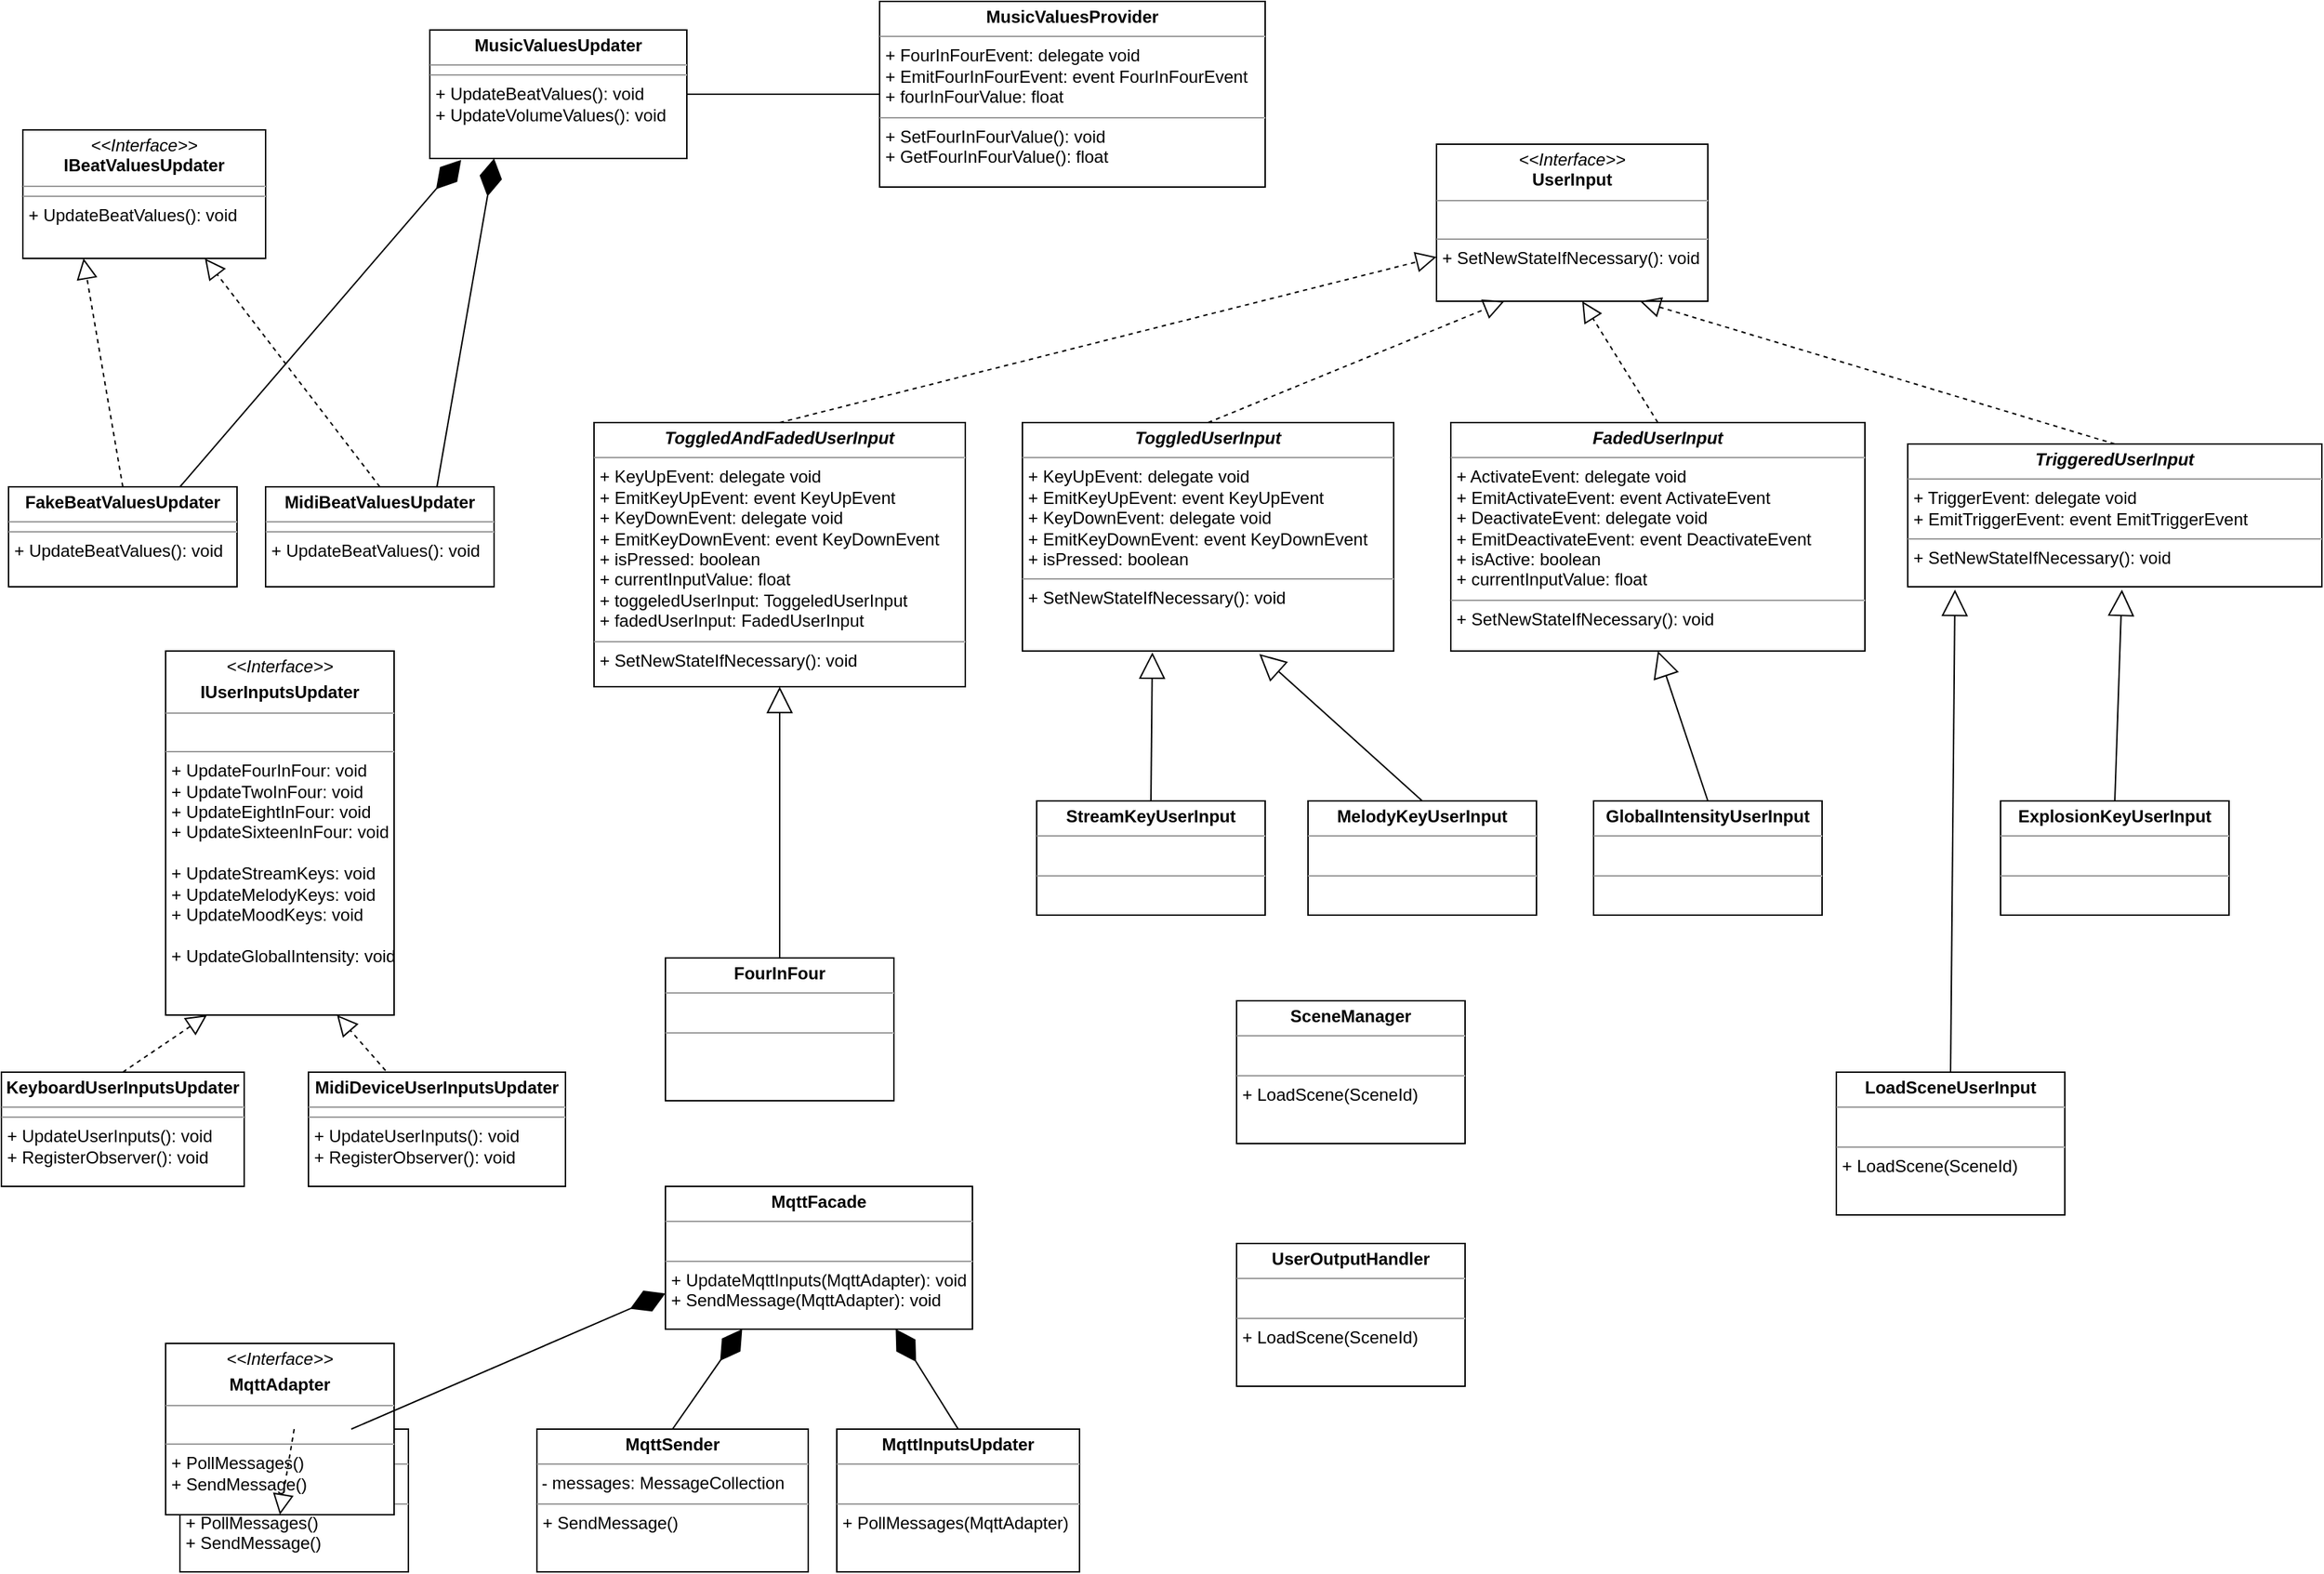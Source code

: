 <mxfile version="13.3.5" type="github">
  <diagram id="kDup70aPqAmlONpFN8vK" name="Page-1">
    <mxGraphModel dx="1038" dy="547" grid="1" gridSize="10" guides="1" tooltips="1" connect="1" arrows="1" fold="1" page="1" pageScale="1" pageWidth="850" pageHeight="1100" math="0" shadow="0">
      <root>
        <mxCell id="0" />
        <mxCell id="1" parent="0" />
        <mxCell id="IexDdL5BKOaNLtybtklX-1" value="&lt;p style=&quot;margin: 0px ; margin-top: 4px ; text-align: center&quot;&gt;&lt;b&gt;MidiBeatValuesUpdater&lt;/b&gt;&lt;br&gt;&lt;/p&gt;&lt;hr size=&quot;1&quot;&gt;&lt;hr size=&quot;1&quot;&gt;&lt;p style=&quot;margin: 0px ; margin-left: 4px&quot;&gt;+ UpdateBeatValues(): void&lt;br&gt;&lt;/p&gt;" style="verticalAlign=top;align=left;overflow=fill;fontSize=12;fontFamily=Helvetica;html=1;" parent="1" vertex="1">
          <mxGeometry x="220" y="450" width="160" height="70" as="geometry" />
        </mxCell>
        <mxCell id="IexDdL5BKOaNLtybtklX-3" value="&lt;p style=&quot;margin: 0px ; margin-top: 4px ; text-align: center&quot;&gt;&lt;i&gt;&amp;lt;&amp;lt;Interface&amp;gt;&amp;gt;&lt;/i&gt;&lt;br&gt;&lt;b&gt;IBeatValuesUpdater&lt;/b&gt;&lt;/p&gt;&lt;hr size=&quot;1&quot;&gt;&lt;hr size=&quot;1&quot;&gt;&lt;p style=&quot;margin: 0px ; margin-left: 4px&quot;&gt;+ UpdateBeatValues(): void&lt;/p&gt;" style="verticalAlign=top;align=left;overflow=fill;fontSize=12;fontFamily=Helvetica;html=1;" parent="1" vertex="1">
          <mxGeometry x="50" y="200" width="170" height="90" as="geometry" />
        </mxCell>
        <mxCell id="IexDdL5BKOaNLtybtklX-4" value="&lt;p style=&quot;margin: 0px ; margin-top: 4px ; text-align: center&quot;&gt;&lt;b&gt;FakeBeatValuesUpdater&lt;/b&gt;&lt;br&gt;&lt;/p&gt;&lt;hr size=&quot;1&quot;&gt;&lt;hr size=&quot;1&quot;&gt;&lt;p style=&quot;margin: 0px ; margin-left: 4px&quot;&gt;+ UpdateBeatValues(): void&lt;br&gt;&lt;/p&gt;" style="verticalAlign=top;align=left;overflow=fill;fontSize=12;fontFamily=Helvetica;html=1;" parent="1" vertex="1">
          <mxGeometry x="40" y="450" width="160" height="70" as="geometry" />
        </mxCell>
        <mxCell id="IexDdL5BKOaNLtybtklX-6" value="" style="endArrow=block;dashed=1;endFill=0;endSize=12;html=1;entryX=0.25;entryY=1;entryDx=0;entryDy=0;exitX=0.5;exitY=0;exitDx=0;exitDy=0;" parent="1" source="IexDdL5BKOaNLtybtklX-4" target="IexDdL5BKOaNLtybtklX-3" edge="1">
          <mxGeometry width="160" relative="1" as="geometry">
            <mxPoint x="100" y="420" as="sourcePoint" />
            <mxPoint x="390" y="320" as="targetPoint" />
          </mxGeometry>
        </mxCell>
        <mxCell id="IexDdL5BKOaNLtybtklX-7" value="" style="endArrow=block;dashed=1;endFill=0;endSize=12;html=1;entryX=0.75;entryY=1;entryDx=0;entryDy=0;exitX=0.5;exitY=0;exitDx=0;exitDy=0;" parent="1" source="IexDdL5BKOaNLtybtklX-1" target="IexDdL5BKOaNLtybtklX-3" edge="1">
          <mxGeometry width="160" relative="1" as="geometry">
            <mxPoint x="120" y="460" as="sourcePoint" />
            <mxPoint x="162.5" y="370" as="targetPoint" />
          </mxGeometry>
        </mxCell>
        <mxCell id="IexDdL5BKOaNLtybtklX-9" value="&lt;p style=&quot;margin: 0px ; margin-top: 4px ; text-align: center&quot;&gt;&lt;b&gt;MusicValuesUpdater&lt;/b&gt;&lt;br&gt;&lt;/p&gt;&lt;hr size=&quot;1&quot;&gt;&lt;hr size=&quot;1&quot;&gt;&lt;p style=&quot;margin: 0px ; margin-left: 4px&quot;&gt;+ UpdateBeatValues(): void&lt;/p&gt;&lt;p style=&quot;margin: 0px ; margin-left: 4px&quot;&gt;+ UpdateVolumeValues(): void&lt;/p&gt;" style="verticalAlign=top;align=left;overflow=fill;fontSize=12;fontFamily=Helvetica;html=1;" parent="1" vertex="1">
          <mxGeometry x="335" y="130" width="180" height="90" as="geometry" />
        </mxCell>
        <mxCell id="IexDdL5BKOaNLtybtklX-12" value="" style="endArrow=diamondThin;endFill=1;endSize=24;html=1;exitX=0.75;exitY=0;exitDx=0;exitDy=0;entryX=0.25;entryY=1;entryDx=0;entryDy=0;" parent="1" source="IexDdL5BKOaNLtybtklX-1" target="IexDdL5BKOaNLtybtklX-9" edge="1">
          <mxGeometry width="160" relative="1" as="geometry">
            <mxPoint x="540" y="350" as="sourcePoint" />
            <mxPoint x="700" y="350" as="targetPoint" />
          </mxGeometry>
        </mxCell>
        <mxCell id="IexDdL5BKOaNLtybtklX-15" value="&lt;p style=&quot;margin: 0px ; margin-top: 4px ; text-align: center&quot;&gt;&lt;b&gt;MusicValuesProvider&lt;/b&gt;&lt;/p&gt;&lt;hr size=&quot;1&quot;&gt;&lt;p style=&quot;margin: 0px ; margin-left: 4px&quot;&gt;+ FourInFourEvent: delegate void&lt;br&gt;&lt;/p&gt;&lt;p style=&quot;margin: 0px ; margin-left: 4px&quot;&gt;+ EmitFourInFourEvent: event FourInFourEvent&lt;br&gt;&lt;/p&gt;&lt;p style=&quot;margin: 0px ; margin-left: 4px&quot;&gt;+ fourInFourValue: float&lt;/p&gt;&lt;hr size=&quot;1&quot;&gt;&lt;p style=&quot;margin: 0px ; margin-left: 4px&quot;&gt;+ SetFourInFourValue(): void&lt;/p&gt;&lt;p style=&quot;margin: 0px ; margin-left: 4px&quot;&gt;+ GetFourInFourValue(): float&lt;/p&gt;" style="verticalAlign=top;align=left;overflow=fill;fontSize=12;fontFamily=Helvetica;html=1;" parent="1" vertex="1">
          <mxGeometry x="650" y="110" width="270" height="130" as="geometry" />
        </mxCell>
        <mxCell id="IexDdL5BKOaNLtybtklX-16" value="" style="endArrow=none;html=1;edgeStyle=orthogonalEdgeStyle;entryX=0;entryY=0.5;entryDx=0;entryDy=0;exitX=1;exitY=0.5;exitDx=0;exitDy=0;" parent="1" source="IexDdL5BKOaNLtybtklX-9" target="IexDdL5BKOaNLtybtklX-15" edge="1">
          <mxGeometry relative="1" as="geometry">
            <mxPoint x="500" y="380" as="sourcePoint" />
            <mxPoint x="660" y="380" as="targetPoint" />
          </mxGeometry>
        </mxCell>
        <mxCell id="_s8e9NvMkZ89bHvfG3n6-1" value="&lt;p style=&quot;margin: 0px ; margin-top: 4px ; text-align: center&quot;&gt;&lt;i&gt;&lt;b&gt;FadedUserInput&lt;/b&gt;&lt;/i&gt;&lt;/p&gt;&lt;hr size=&quot;1&quot;&gt;&lt;p style=&quot;margin: 0px ; margin-left: 4px&quot;&gt;+ ActivateEvent: delegate void&lt;/p&gt;&lt;p style=&quot;margin: 0px ; margin-left: 4px&quot;&gt;+ EmitActivateEvent: event ActivateEvent&lt;/p&gt;&lt;p style=&quot;margin: 0px ; margin-left: 4px&quot;&gt;+ DeactivateEvent: delegate void&lt;br&gt;&lt;/p&gt;&lt;p style=&quot;margin: 0px ; margin-left: 4px&quot;&gt;+ EmitDeactivateEvent: event DeactivateEvent&lt;/p&gt;&lt;p style=&quot;margin: 0px ; margin-left: 4px&quot;&gt;+ isActive: boolean&lt;/p&gt;&lt;p style=&quot;margin: 0px ; margin-left: 4px&quot;&gt;+ currentInputValue: float&lt;br&gt;&lt;/p&gt;&lt;hr size=&quot;1&quot;&gt;&lt;p style=&quot;margin: 0px ; margin-left: 4px&quot;&gt;+ SetNewStateIfNecessary(): void&lt;br&gt;&lt;/p&gt;" style="verticalAlign=top;align=left;overflow=fill;fontSize=12;fontFamily=Helvetica;html=1;" parent="1" vertex="1">
          <mxGeometry x="1050" y="405" width="290" height="160" as="geometry" />
        </mxCell>
        <mxCell id="_s8e9NvMkZ89bHvfG3n6-2" value="&lt;p style=&quot;margin: 0px ; margin-top: 4px ; text-align: center&quot;&gt;&lt;i&gt;&amp;lt;&amp;lt;Interface&amp;gt;&amp;gt;&lt;/i&gt;&lt;/p&gt;&lt;p style=&quot;margin: 0px ; margin-top: 4px ; text-align: center&quot;&gt;&lt;b&gt;IUserInputsUpdater&lt;/b&gt;&lt;/p&gt;&lt;hr size=&quot;1&quot;&gt;&lt;p style=&quot;margin: 0px ; margin-left: 4px&quot;&gt;&lt;br&gt;&lt;/p&gt;&lt;hr size=&quot;1&quot;&gt;&lt;p style=&quot;margin: 0px ; margin-left: 4px&quot;&gt;+ UpdateFourInFour: void&lt;/p&gt;&lt;p style=&quot;margin: 0px ; margin-left: 4px&quot;&gt;+ UpdateTwoInFour: void&lt;/p&gt;&lt;p style=&quot;margin: 0px ; margin-left: 4px&quot;&gt;+ UpdateEightInFour: void&lt;/p&gt;&lt;p style=&quot;margin: 0px ; margin-left: 4px&quot;&gt;+ UpdateSixteenInFour: void&lt;br&gt;&lt;/p&gt;&lt;p style=&quot;margin: 0px ; margin-left: 4px&quot;&gt;&lt;br&gt;&lt;/p&gt;&lt;p style=&quot;margin: 0px ; margin-left: 4px&quot;&gt;+ UpdateStreamKeys: void&lt;/p&gt;&lt;p style=&quot;margin: 0px ; margin-left: 4px&quot;&gt;+ UpdateMelodyKeys: void&lt;/p&gt;&lt;p style=&quot;margin: 0px ; margin-left: 4px&quot;&gt;+ UpdateMoodKeys: void&lt;/p&gt;&lt;p style=&quot;margin: 0px ; margin-left: 4px&quot;&gt;&lt;br&gt;&lt;/p&gt;&lt;p style=&quot;margin: 0px ; margin-left: 4px&quot;&gt;+ UpdateGlobalIntensity: void&lt;/p&gt;&lt;p style=&quot;margin: 0px ; margin-left: 4px&quot;&gt;&lt;br&gt;&lt;/p&gt;&lt;p style=&quot;margin: 0px ; margin-left: 4px&quot;&gt;&lt;br&gt;&lt;/p&gt;" style="verticalAlign=top;align=left;overflow=fill;fontSize=12;fontFamily=Helvetica;html=1;" parent="1" vertex="1">
          <mxGeometry x="150" y="565" width="160" height="255" as="geometry" />
        </mxCell>
        <mxCell id="p0SsCodFUb69BNhrjL_O-1" value="&lt;p style=&quot;margin: 0px ; margin-top: 4px ; text-align: center&quot;&gt;&lt;b&gt;MelodyKeyUserInput&lt;/b&gt;&lt;/p&gt;&lt;hr size=&quot;1&quot;&gt;&lt;p style=&quot;margin: 0px ; margin-left: 4px&quot;&gt;&lt;br&gt;&lt;/p&gt;&lt;hr size=&quot;1&quot;&gt;&lt;p style=&quot;margin: 0px ; margin-left: 4px&quot;&gt;&lt;br&gt;&lt;/p&gt;" style="verticalAlign=top;align=left;overflow=fill;fontSize=12;fontFamily=Helvetica;html=1;" parent="1" vertex="1">
          <mxGeometry x="950" y="670" width="160" height="80" as="geometry" />
        </mxCell>
        <mxCell id="p0SsCodFUb69BNhrjL_O-2" value="&lt;p style=&quot;margin: 0px ; margin-top: 4px ; text-align: center&quot;&gt;&lt;i&gt;&lt;b&gt;ToggledUserInput&lt;/b&gt;&lt;/i&gt;&lt;/p&gt;&lt;hr size=&quot;1&quot;&gt;&lt;p style=&quot;margin: 0px ; margin-left: 4px&quot;&gt;+ KeyUpEvent: delegate void&lt;/p&gt;&lt;p style=&quot;margin: 0px ; margin-left: 4px&quot;&gt;+ EmitKeyUpEvent: event KeyUpEvent&lt;/p&gt;&lt;p style=&quot;margin: 0px ; margin-left: 4px&quot;&gt;+ KeyDownEvent: delegate void&lt;br&gt;&lt;/p&gt;&lt;p style=&quot;margin: 0px ; margin-left: 4px&quot;&gt;+ EmitKeyDownEvent: event KeyDownEvent&lt;/p&gt;&lt;p style=&quot;margin: 0px ; margin-left: 4px&quot;&gt;+ isPressed: boolean&lt;br&gt;&lt;/p&gt;&lt;hr size=&quot;1&quot;&gt;&lt;p style=&quot;margin: 0px ; margin-left: 4px&quot;&gt;+ SetNewStateIfNecessary(): void&lt;br&gt;&lt;/p&gt;" style="verticalAlign=top;align=left;overflow=fill;fontSize=12;fontFamily=Helvetica;html=1;" parent="1" vertex="1">
          <mxGeometry x="750" y="405" width="260" height="160" as="geometry" />
        </mxCell>
        <mxCell id="p0SsCodFUb69BNhrjL_O-4" value="Extends" style="endArrow=block;endSize=16;endFill=0;entryX=0.638;entryY=1.013;entryDx=0;entryDy=0;exitX=0.5;exitY=0;exitDx=0;exitDy=0;strokeColor=#000000;shadow=0;comic=0;textOpacity=0;fontColor=none;labelBackgroundColor=none;noLabel=1;entryPerimeter=0;" parent="1" source="p0SsCodFUb69BNhrjL_O-1" target="p0SsCodFUb69BNhrjL_O-2" edge="1">
          <mxGeometry x="-0.048" width="160" relative="1" as="geometry">
            <mxPoint x="520" y="770" as="sourcePoint" />
            <mxPoint x="680" y="770" as="targetPoint" />
            <mxPoint as="offset" />
          </mxGeometry>
        </mxCell>
        <mxCell id="p0SsCodFUb69BNhrjL_O-5" value="&lt;p style=&quot;margin: 0px ; margin-top: 4px ; text-align: center&quot;&gt;&lt;b&gt;StreamKeyUserInput&lt;/b&gt;&lt;/p&gt;&lt;hr size=&quot;1&quot;&gt;&lt;p style=&quot;margin: 0px ; margin-left: 4px&quot;&gt;&lt;br&gt;&lt;/p&gt;&lt;hr size=&quot;1&quot;&gt;&lt;p style=&quot;margin: 0px ; margin-left: 4px&quot;&gt;&lt;br&gt;&lt;/p&gt;" style="verticalAlign=top;align=left;overflow=fill;fontSize=12;fontFamily=Helvetica;html=1;" parent="1" vertex="1">
          <mxGeometry x="760" y="670" width="160" height="80" as="geometry" />
        </mxCell>
        <mxCell id="p0SsCodFUb69BNhrjL_O-6" value="Extends" style="endArrow=block;endSize=16;endFill=0;entryX=0.35;entryY=1.006;entryDx=0;entryDy=0;exitX=0.5;exitY=0;exitDx=0;exitDy=0;strokeColor=#000000;shadow=0;comic=0;textOpacity=0;fontColor=none;labelBackgroundColor=none;noLabel=1;entryPerimeter=0;" parent="1" source="p0SsCodFUb69BNhrjL_O-5" target="p0SsCodFUb69BNhrjL_O-2" edge="1">
          <mxGeometry x="-0.048" width="160" relative="1" as="geometry">
            <mxPoint x="740" y="640" as="sourcePoint" />
            <mxPoint x="740" y="545" as="targetPoint" />
            <mxPoint as="offset" />
          </mxGeometry>
        </mxCell>
        <mxCell id="gkqPeHBAmK1bLLE0qPdu-3" value="&lt;p style=&quot;margin: 0px ; margin-top: 4px ; text-align: center&quot;&gt;&lt;b&gt;KeyboardUserInputsUpdater&lt;/b&gt;&lt;br&gt;&lt;/p&gt;&lt;hr size=&quot;1&quot;&gt;&lt;hr size=&quot;1&quot;&gt;&lt;p style=&quot;margin: 0px ; margin-left: 4px&quot;&gt;+ UpdateUserInputs(): void&lt;/p&gt;&lt;p style=&quot;margin: 0px ; margin-left: 4px&quot;&gt;+ RegisterObserver(): void&lt;/p&gt;&lt;p style=&quot;margin: 0px ; margin-left: 4px&quot;&gt;&lt;br&gt;&lt;/p&gt;" style="verticalAlign=top;align=left;overflow=fill;fontSize=12;fontFamily=Helvetica;html=1;" parent="1" vertex="1">
          <mxGeometry x="35" y="860" width="170" height="80" as="geometry" />
        </mxCell>
        <mxCell id="gkqPeHBAmK1bLLE0qPdu-4" value="" style="endArrow=block;dashed=1;endFill=0;endSize=12;html=1;entryX=0.181;entryY=1;entryDx=0;entryDy=0;exitX=0.5;exitY=0;exitDx=0;exitDy=0;entryPerimeter=0;" parent="1" source="gkqPeHBAmK1bLLE0qPdu-3" target="_s8e9NvMkZ89bHvfG3n6-2" edge="1">
          <mxGeometry width="160" relative="1" as="geometry">
            <mxPoint x="110" y="780" as="sourcePoint" />
            <mxPoint x="172.5" y="730" as="targetPoint" />
          </mxGeometry>
        </mxCell>
        <mxCell id="gkqPeHBAmK1bLLE0qPdu-5" value="&lt;p style=&quot;margin: 0px ; margin-top: 4px ; text-align: center&quot;&gt;&lt;b&gt;MidiDeviceUserInputsUpdater&lt;/b&gt;&lt;br&gt;&lt;/p&gt;&lt;hr size=&quot;1&quot;&gt;&lt;hr size=&quot;1&quot;&gt;&lt;p style=&quot;margin: 0px ; margin-left: 4px&quot;&gt;+ UpdateUserInputs(): void&lt;/p&gt;&lt;p style=&quot;margin: 0px ; margin-left: 4px&quot;&gt;+ RegisterObserver(): void&lt;/p&gt;" style="verticalAlign=top;align=left;overflow=fill;fontSize=12;fontFamily=Helvetica;html=1;" parent="1" vertex="1">
          <mxGeometry x="250" y="860" width="180" height="80" as="geometry" />
        </mxCell>
        <mxCell id="gkqPeHBAmK1bLLE0qPdu-7" value="" style="endArrow=block;dashed=1;endFill=0;endSize=12;html=1;entryX=0.75;entryY=1;entryDx=0;entryDy=0;exitX=0.3;exitY=-0.014;exitDx=0;exitDy=0;exitPerimeter=0;" parent="1" source="gkqPeHBAmK1bLLE0qPdu-5" target="_s8e9NvMkZ89bHvfG3n6-2" edge="1">
          <mxGeometry width="160" relative="1" as="geometry">
            <mxPoint x="135" y="820" as="sourcePoint" />
            <mxPoint x="182.5" y="740" as="targetPoint" />
          </mxGeometry>
        </mxCell>
        <mxCell id="gkqPeHBAmK1bLLE0qPdu-8" value="&lt;p style=&quot;margin: 0px ; margin-top: 4px ; text-align: center&quot;&gt;&lt;i&gt;&lt;b&gt;TriggeredUserInput&lt;/b&gt;&lt;/i&gt;&lt;/p&gt;&lt;hr size=&quot;1&quot;&gt;&lt;p style=&quot;margin: 0px ; margin-left: 4px&quot;&gt;+ TriggerEvent: delegate void&lt;/p&gt;&lt;p style=&quot;margin: 0px ; margin-left: 4px&quot;&gt;+ EmitTriggerEvent: event EmitTriggerEvent&lt;/p&gt;&lt;hr size=&quot;1&quot;&gt;&lt;p style=&quot;margin: 0px ; margin-left: 4px&quot;&gt;+ SetNewStateIfNecessary(): void&lt;br&gt;&lt;/p&gt;" style="verticalAlign=top;align=left;overflow=fill;fontSize=12;fontFamily=Helvetica;html=1;" parent="1" vertex="1">
          <mxGeometry x="1370" y="420" width="290" height="100" as="geometry" />
        </mxCell>
        <mxCell id="gkqPeHBAmK1bLLE0qPdu-9" value="&lt;p style=&quot;margin: 0px ; margin-top: 4px ; text-align: center&quot;&gt;&lt;b&gt;ExplosionKeyUserInput&lt;/b&gt;&lt;br&gt;&lt;/p&gt;&lt;hr size=&quot;1&quot;&gt;&lt;p style=&quot;margin: 0px ; margin-left: 4px&quot;&gt;&lt;br&gt;&lt;/p&gt;&lt;hr size=&quot;1&quot;&gt;&lt;p style=&quot;margin: 0px ; margin-left: 4px&quot;&gt;&lt;br&gt;&lt;/p&gt;" style="verticalAlign=top;align=left;overflow=fill;fontSize=12;fontFamily=Helvetica;html=1;" parent="1" vertex="1">
          <mxGeometry x="1435" y="670" width="160" height="80" as="geometry" />
        </mxCell>
        <mxCell id="gkqPeHBAmK1bLLE0qPdu-10" value="Extends" style="endArrow=block;endSize=16;endFill=0;exitX=0.5;exitY=0;exitDx=0;exitDy=0;strokeColor=#000000;shadow=0;comic=0;textOpacity=0;fontColor=none;labelBackgroundColor=none;noLabel=1;" parent="1" source="gkqPeHBAmK1bLLE0qPdu-9" edge="1">
          <mxGeometry x="-0.048" width="160" relative="1" as="geometry">
            <mxPoint x="795" y="680" as="sourcePoint" />
            <mxPoint x="1520" y="522" as="targetPoint" />
            <mxPoint as="offset" />
          </mxGeometry>
        </mxCell>
        <mxCell id="gkqPeHBAmK1bLLE0qPdu-11" value="&lt;p style=&quot;margin: 0px ; margin-top: 4px ; text-align: center&quot;&gt;&lt;b&gt;FourInFour&lt;/b&gt;&lt;/p&gt;&lt;hr size=&quot;1&quot;&gt;&lt;br&gt;&lt;hr size=&quot;1&quot;&gt;&lt;p style=&quot;margin: 0px ; margin-left: 4px&quot;&gt;&lt;br&gt;&lt;/p&gt;" style="verticalAlign=top;align=left;overflow=fill;fontSize=12;fontFamily=Helvetica;html=1;" parent="1" vertex="1">
          <mxGeometry x="500" y="780" width="160" height="100" as="geometry" />
        </mxCell>
        <mxCell id="gkqPeHBAmK1bLLE0qPdu-12" value="&lt;p style=&quot;margin: 0px ; margin-top: 4px ; text-align: center&quot;&gt;&lt;b&gt;GlobalIntensityUserInput&lt;/b&gt;&lt;/p&gt;&lt;hr size=&quot;1&quot;&gt;&lt;p style=&quot;margin: 0px ; margin-left: 4px&quot;&gt;&lt;br&gt;&lt;/p&gt;&lt;hr size=&quot;1&quot;&gt;&lt;p style=&quot;margin: 0px ; margin-left: 4px&quot;&gt;&lt;br&gt;&lt;/p&gt;" style="verticalAlign=top;align=left;overflow=fill;fontSize=12;fontFamily=Helvetica;html=1;" parent="1" vertex="1">
          <mxGeometry x="1150" y="670" width="160" height="80" as="geometry" />
        </mxCell>
        <mxCell id="gkqPeHBAmK1bLLE0qPdu-13" value="Extends" style="endArrow=block;endSize=16;endFill=0;exitX=0.5;exitY=0;exitDx=0;exitDy=0;strokeColor=#000000;shadow=0;comic=0;textOpacity=0;fontColor=none;labelBackgroundColor=none;noLabel=1;entryX=0.5;entryY=1;entryDx=0;entryDy=0;" parent="1" source="gkqPeHBAmK1bLLE0qPdu-12" target="_s8e9NvMkZ89bHvfG3n6-1" edge="1">
          <mxGeometry x="-0.048" width="160" relative="1" as="geometry">
            <mxPoint x="1150" y="670" as="sourcePoint" />
            <mxPoint x="1180" y="542" as="targetPoint" />
            <mxPoint as="offset" />
          </mxGeometry>
        </mxCell>
        <mxCell id="gkqPeHBAmK1bLLE0qPdu-15" value="&lt;p style=&quot;margin: 0px ; margin-top: 4px ; text-align: center&quot;&gt;&lt;i&gt;&amp;lt;&amp;lt;Interface&amp;gt;&amp;gt;&lt;/i&gt;&lt;br&gt;&lt;b&gt;UserInput&lt;/b&gt;&lt;/p&gt;&lt;hr size=&quot;1&quot;&gt;&lt;p style=&quot;margin: 0px ; margin-left: 4px&quot;&gt;&lt;br&gt;&lt;/p&gt;&lt;hr size=&quot;1&quot;&gt;&lt;p style=&quot;margin: 0px ; margin-left: 4px&quot;&gt;+ SetNewStateIfNecessary(): void&lt;/p&gt;" style="verticalAlign=top;align=left;overflow=fill;fontSize=12;fontFamily=Helvetica;html=1;" parent="1" vertex="1">
          <mxGeometry x="1040" y="210" width="190" height="110" as="geometry" />
        </mxCell>
        <mxCell id="gkqPeHBAmK1bLLE0qPdu-17" value="" style="endArrow=block;dashed=1;endFill=0;endSize=12;html=1;exitX=0.5;exitY=0;exitDx=0;exitDy=0;entryX=0.25;entryY=1;entryDx=0;entryDy=0;" parent="1" source="p0SsCodFUb69BNhrjL_O-2" target="gkqPeHBAmK1bLLE0qPdu-15" edge="1">
          <mxGeometry width="160" relative="1" as="geometry">
            <mxPoint x="790" y="350" as="sourcePoint" />
            <mxPoint x="950" y="350" as="targetPoint" />
          </mxGeometry>
        </mxCell>
        <mxCell id="gkqPeHBAmK1bLLE0qPdu-18" value="" style="endArrow=block;dashed=1;endFill=0;endSize=12;html=1;exitX=0.5;exitY=0;exitDx=0;exitDy=0;entryX=0.537;entryY=1;entryDx=0;entryDy=0;entryPerimeter=0;" parent="1" source="_s8e9NvMkZ89bHvfG3n6-1" target="gkqPeHBAmK1bLLE0qPdu-15" edge="1">
          <mxGeometry width="160" relative="1" as="geometry">
            <mxPoint x="1110" y="380" as="sourcePoint" />
            <mxPoint x="1270" y="380" as="targetPoint" />
          </mxGeometry>
        </mxCell>
        <mxCell id="gkqPeHBAmK1bLLE0qPdu-19" value="" style="endArrow=block;dashed=1;endFill=0;endSize=12;html=1;exitX=0.5;exitY=0;exitDx=0;exitDy=0;entryX=0.75;entryY=1;entryDx=0;entryDy=0;" parent="1" source="gkqPeHBAmK1bLLE0qPdu-8" target="gkqPeHBAmK1bLLE0qPdu-15" edge="1">
          <mxGeometry width="160" relative="1" as="geometry">
            <mxPoint x="1440" y="380" as="sourcePoint" />
            <mxPoint x="1600" y="380" as="targetPoint" />
          </mxGeometry>
        </mxCell>
        <mxCell id="gkqPeHBAmK1bLLE0qPdu-20" value="&lt;p style=&quot;margin: 0px ; margin-top: 4px ; text-align: center&quot;&gt;&lt;i&gt;&lt;b&gt;ToggledAndFadedUserInput&lt;/b&gt;&lt;/i&gt;&lt;/p&gt;&lt;hr size=&quot;1&quot;&gt;&lt;p style=&quot;margin: 0px ; margin-left: 4px&quot;&gt;+ KeyUpEvent: delegate void&lt;/p&gt;&lt;p style=&quot;margin: 0px ; margin-left: 4px&quot;&gt;+ EmitKeyUpEvent: event KeyUpEvent&lt;/p&gt;&lt;p style=&quot;margin: 0px ; margin-left: 4px&quot;&gt;+ KeyDownEvent: delegate void&lt;br&gt;&lt;/p&gt;&lt;p style=&quot;margin: 0px ; margin-left: 4px&quot;&gt;+ EmitKeyDownEvent: event KeyDownEvent&lt;/p&gt;&lt;p style=&quot;margin: 0px ; margin-left: 4px&quot;&gt;+ isPressed: boolean&lt;/p&gt;&lt;p style=&quot;margin: 0px ; margin-left: 4px&quot;&gt;+ currentInputValue: float&lt;/p&gt;&lt;p style=&quot;margin: 0px ; margin-left: 4px&quot;&gt;+ toggeledUserInput: ToggeledUserInput&lt;/p&gt;&lt;p style=&quot;margin: 0px ; margin-left: 4px&quot;&gt;+ fadedUserInput: FadedUserInput&lt;br&gt;&lt;/p&gt;&lt;hr size=&quot;1&quot;&gt;&lt;p style=&quot;margin: 0px ; margin-left: 4px&quot;&gt;+ SetNewStateIfNecessary(): void&lt;br&gt;&lt;/p&gt;" style="verticalAlign=top;align=left;overflow=fill;fontSize=12;fontFamily=Helvetica;html=1;" parent="1" vertex="1">
          <mxGeometry x="450" y="405" width="260" height="185" as="geometry" />
        </mxCell>
        <mxCell id="gkqPeHBAmK1bLLE0qPdu-21" value="Extends" style="endArrow=block;endSize=16;endFill=0;entryX=0.5;entryY=1;entryDx=0;entryDy=0;exitX=0.5;exitY=0;exitDx=0;exitDy=0;strokeColor=#000000;shadow=0;comic=0;textOpacity=0;fontColor=none;labelBackgroundColor=none;noLabel=1;" parent="1" source="gkqPeHBAmK1bLLE0qPdu-11" target="gkqPeHBAmK1bLLE0qPdu-20" edge="1">
          <mxGeometry x="-0.048" width="160" relative="1" as="geometry">
            <mxPoint x="795" y="680" as="sourcePoint" />
            <mxPoint x="851" y="575.96" as="targetPoint" />
            <mxPoint as="offset" />
          </mxGeometry>
        </mxCell>
        <mxCell id="gkqPeHBAmK1bLLE0qPdu-22" value="" style="endArrow=block;dashed=1;endFill=0;endSize=12;html=1;exitX=0.5;exitY=0;exitDx=0;exitDy=0;" parent="1" source="gkqPeHBAmK1bLLE0qPdu-20" target="gkqPeHBAmK1bLLE0qPdu-15" edge="1">
          <mxGeometry width="160" relative="1" as="geometry">
            <mxPoint x="890" y="415" as="sourcePoint" />
            <mxPoint x="1097.5" y="330" as="targetPoint" />
          </mxGeometry>
        </mxCell>
        <mxCell id="YY2gHRtdCYsPqJjgCvtX-1" value="" style="endArrow=diamondThin;endFill=1;endSize=24;html=1;exitX=0.75;exitY=0;exitDx=0;exitDy=0;entryX=0.122;entryY=1.011;entryDx=0;entryDy=0;entryPerimeter=0;" parent="1" source="IexDdL5BKOaNLtybtklX-4" target="IexDdL5BKOaNLtybtklX-9" edge="1">
          <mxGeometry width="160" relative="1" as="geometry">
            <mxPoint x="350" y="460" as="sourcePoint" />
            <mxPoint x="390" y="230" as="targetPoint" />
          </mxGeometry>
        </mxCell>
        <mxCell id="YY2gHRtdCYsPqJjgCvtX-2" value="&lt;p style=&quot;margin: 0px ; margin-top: 4px ; text-align: center&quot;&gt;&lt;b&gt;SceneManager&lt;/b&gt;&lt;/p&gt;&lt;hr size=&quot;1&quot;&gt;&lt;br&gt;&lt;hr size=&quot;1&quot;&gt;&lt;p style=&quot;margin: 0px ; margin-left: 4px&quot;&gt;+ LoadScene(SceneId)&lt;br&gt;&lt;/p&gt;" style="verticalAlign=top;align=left;overflow=fill;fontSize=12;fontFamily=Helvetica;html=1;" parent="1" vertex="1">
          <mxGeometry x="900" y="810" width="160" height="100" as="geometry" />
        </mxCell>
        <mxCell id="YY2gHRtdCYsPqJjgCvtX-3" value="&lt;p style=&quot;margin: 0px ; margin-top: 4px ; text-align: center&quot;&gt;&lt;b&gt;LoadSceneUserInput&lt;/b&gt;&lt;/p&gt;&lt;hr size=&quot;1&quot;&gt;&lt;br&gt;&lt;hr size=&quot;1&quot;&gt;&lt;p style=&quot;margin: 0px ; margin-left: 4px&quot;&gt;+ LoadScene(SceneId)&lt;br&gt;&lt;/p&gt;" style="verticalAlign=top;align=left;overflow=fill;fontSize=12;fontFamily=Helvetica;html=1;" parent="1" vertex="1">
          <mxGeometry x="1320" y="860" width="160" height="100" as="geometry" />
        </mxCell>
        <mxCell id="YY2gHRtdCYsPqJjgCvtX-5" value="Extends" style="endArrow=block;endSize=16;endFill=0;entryX=0.114;entryY=1.02;entryDx=0;entryDy=0;exitX=0.5;exitY=0;exitDx=0;exitDy=0;strokeColor=#000000;shadow=0;comic=0;textOpacity=0;fontColor=none;labelBackgroundColor=none;noLabel=1;entryPerimeter=0;" parent="1" source="YY2gHRtdCYsPqJjgCvtX-3" target="gkqPeHBAmK1bLLE0qPdu-8" edge="1">
          <mxGeometry x="-0.048" width="160" relative="1" as="geometry">
            <mxPoint x="710" y="900" as="sourcePoint" />
            <mxPoint x="710" y="710" as="targetPoint" />
            <mxPoint as="offset" />
          </mxGeometry>
        </mxCell>
        <mxCell id="YY2gHRtdCYsPqJjgCvtX-6" value="&lt;p style=&quot;margin: 0px ; margin-top: 4px ; text-align: center&quot;&gt;&lt;b&gt;MqttAdapter&lt;/b&gt;&lt;br&gt;&lt;/p&gt;&lt;hr size=&quot;1&quot;&gt;&lt;br&gt;&lt;hr size=&quot;1&quot;&gt;&lt;p style=&quot;margin: 0px ; margin-left: 4px&quot;&gt;+ PollMessages()&lt;/p&gt;&lt;p style=&quot;margin: 0px ; margin-left: 4px&quot;&gt;+ SendMessage()&lt;br&gt;&lt;/p&gt;" style="verticalAlign=top;align=left;overflow=fill;fontSize=12;fontFamily=Helvetica;html=1;" parent="1" vertex="1">
          <mxGeometry x="160" y="1110" width="160" height="100" as="geometry" />
        </mxCell>
        <mxCell id="YY2gHRtdCYsPqJjgCvtX-7" value="&lt;p style=&quot;margin: 0px ; margin-top: 4px ; text-align: center&quot;&gt;&lt;b&gt;MqttFacade&lt;/b&gt;&lt;br&gt;&lt;/p&gt;&lt;hr size=&quot;1&quot;&gt;&lt;br&gt;&lt;hr size=&quot;1&quot;&gt;&lt;p style=&quot;margin: 0px ; margin-left: 4px&quot;&gt;+ UpdateMqttInputs(MqttAdapter): void&lt;br&gt;&lt;/p&gt;&lt;p style=&quot;margin: 0px ; margin-left: 4px&quot;&gt;+ SendMessage(MqttAdapter): void&lt;br&gt;&lt;/p&gt;" style="verticalAlign=top;align=left;overflow=fill;fontSize=12;fontFamily=Helvetica;html=1;" parent="1" vertex="1">
          <mxGeometry x="500" y="940" width="215" height="100" as="geometry" />
        </mxCell>
        <mxCell id="YY2gHRtdCYsPqJjgCvtX-8" value="&lt;p style=&quot;margin: 0px ; margin-top: 4px ; text-align: center&quot;&gt;&lt;b&gt;MqttInputsUpdater&lt;/b&gt;&lt;br&gt;&lt;/p&gt;&lt;hr size=&quot;1&quot;&gt;&lt;br&gt;&lt;hr size=&quot;1&quot;&gt;&lt;p style=&quot;margin: 0px ; margin-left: 4px&quot;&gt;+ PollMessages(MqttAdapter)&lt;/p&gt;" style="verticalAlign=top;align=left;overflow=fill;fontSize=12;fontFamily=Helvetica;html=1;" parent="1" vertex="1">
          <mxGeometry x="620" y="1110" width="170" height="100" as="geometry" />
        </mxCell>
        <mxCell id="YY2gHRtdCYsPqJjgCvtX-10" value="&lt;p style=&quot;margin: 0px ; margin-top: 4px ; text-align: center&quot;&gt;&lt;i&gt;&amp;lt;&amp;lt;Interface&amp;gt;&amp;gt;&lt;/i&gt;&lt;b&gt;&lt;br&gt;&lt;/b&gt;&lt;/p&gt;&lt;p style=&quot;margin: 0px ; margin-top: 4px ; text-align: center&quot;&gt;&lt;b&gt;MqttAdapter&lt;/b&gt;&lt;br&gt;&lt;/p&gt;&lt;hr size=&quot;1&quot;&gt;&lt;br&gt;&lt;hr size=&quot;1&quot;&gt;&lt;p style=&quot;margin: 0px ; margin-left: 4px&quot;&gt;+ PollMessages()&lt;/p&gt;&lt;p style=&quot;margin: 0px ; margin-left: 4px&quot;&gt;+ SendMessage()&lt;br&gt;&lt;/p&gt;" style="verticalAlign=top;align=left;overflow=fill;fontSize=12;fontFamily=Helvetica;html=1;" parent="1" vertex="1">
          <mxGeometry x="150" y="1050" width="160" height="120" as="geometry" />
        </mxCell>
        <mxCell id="YY2gHRtdCYsPqJjgCvtX-11" value="" style="endArrow=block;dashed=1;endFill=0;endSize=12;html=1;entryX=0.5;entryY=1;entryDx=0;entryDy=0;exitX=0.5;exitY=0;exitDx=0;exitDy=0;" parent="1" source="YY2gHRtdCYsPqJjgCvtX-6" target="YY2gHRtdCYsPqJjgCvtX-10" edge="1">
          <mxGeometry width="160" relative="1" as="geometry">
            <mxPoint x="380" y="1119.02" as="sourcePoint" />
            <mxPoint x="346" y="1060" as="targetPoint" />
          </mxGeometry>
        </mxCell>
        <mxCell id="YY2gHRtdCYsPqJjgCvtX-12" value="&lt;p style=&quot;margin: 0px ; margin-top: 4px ; text-align: center&quot;&gt;&lt;b&gt;MqttSender&lt;/b&gt;&lt;br&gt;&lt;/p&gt;&lt;hr size=&quot;1&quot;&gt;&lt;div&gt;&amp;nbsp;- messages: MessageCollection &lt;br&gt;&lt;/div&gt;&lt;hr size=&quot;1&quot;&gt;&lt;p style=&quot;margin: 0px ; margin-left: 4px&quot;&gt;+ SendMessage()&lt;br&gt;&lt;/p&gt;" style="verticalAlign=top;align=left;overflow=fill;fontSize=12;fontFamily=Helvetica;html=1;" parent="1" vertex="1">
          <mxGeometry x="410" y="1110" width="190" height="100" as="geometry" />
        </mxCell>
        <mxCell id="YY2gHRtdCYsPqJjgCvtX-19" value="" style="endArrow=diamondThin;endFill=1;endSize=24;html=1;entryX=0.25;entryY=1;entryDx=0;entryDy=0;exitX=0.5;exitY=0;exitDx=0;exitDy=0;" parent="1" source="YY2gHRtdCYsPqJjgCvtX-12" target="YY2gHRtdCYsPqJjgCvtX-7" edge="1">
          <mxGeometry width="160" relative="1" as="geometry">
            <mxPoint x="60" y="1250" as="sourcePoint" />
            <mxPoint x="220" y="1250" as="targetPoint" />
          </mxGeometry>
        </mxCell>
        <mxCell id="YY2gHRtdCYsPqJjgCvtX-20" value="" style="endArrow=diamondThin;endFill=1;endSize=24;html=1;entryX=0.75;entryY=1;entryDx=0;entryDy=0;exitX=0.5;exitY=0;exitDx=0;exitDy=0;" parent="1" source="YY2gHRtdCYsPqJjgCvtX-8" target="YY2gHRtdCYsPqJjgCvtX-7" edge="1">
          <mxGeometry width="160" relative="1" as="geometry">
            <mxPoint x="680" y="1280" as="sourcePoint" />
            <mxPoint x="840" y="1280" as="targetPoint" />
          </mxGeometry>
        </mxCell>
        <mxCell id="YY2gHRtdCYsPqJjgCvtX-21" value="" style="endArrow=diamondThin;endFill=1;endSize=24;html=1;entryX=0;entryY=0.75;entryDx=0;entryDy=0;exitX=0.75;exitY=0;exitDx=0;exitDy=0;" parent="1" source="YY2gHRtdCYsPqJjgCvtX-6" target="YY2gHRtdCYsPqJjgCvtX-7" edge="1">
          <mxGeometry width="160" relative="1" as="geometry">
            <mxPoint x="350" y="1100" as="sourcePoint" />
            <mxPoint x="415" y="1030" as="targetPoint" />
          </mxGeometry>
        </mxCell>
        <mxCell id="YY2gHRtdCYsPqJjgCvtX-22" value="&lt;p style=&quot;margin: 0px ; margin-top: 4px ; text-align: center&quot;&gt;&lt;b&gt;UserOutputHandler&lt;/b&gt;&lt;/p&gt;&lt;hr size=&quot;1&quot;&gt;&lt;br&gt;&lt;hr size=&quot;1&quot;&gt;&lt;p style=&quot;margin: 0px ; margin-left: 4px&quot;&gt;+ LoadScene(SceneId)&lt;br&gt;&lt;/p&gt;" style="verticalAlign=top;align=left;overflow=fill;fontSize=12;fontFamily=Helvetica;html=1;" parent="1" vertex="1">
          <mxGeometry x="900" y="980" width="160" height="100" as="geometry" />
        </mxCell>
      </root>
    </mxGraphModel>
  </diagram>
</mxfile>
